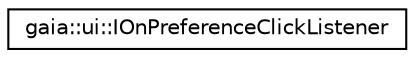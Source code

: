 digraph G
{
  edge [fontname="Helvetica",fontsize="10",labelfontname="Helvetica",labelfontsize="10"];
  node [fontname="Helvetica",fontsize="10",shape=record];
  rankdir=LR;
  Node1 [label="gaia::ui::IOnPreferenceClickListener",height=0.2,width=0.4,color="black", fillcolor="white", style="filled",URL="$dc/dbc/classgaia_1_1ui_1_1_i_on_preference_click_listener.html",tooltip="Interface definition for a callback to be invoked when a Preference is clicked."];
}
